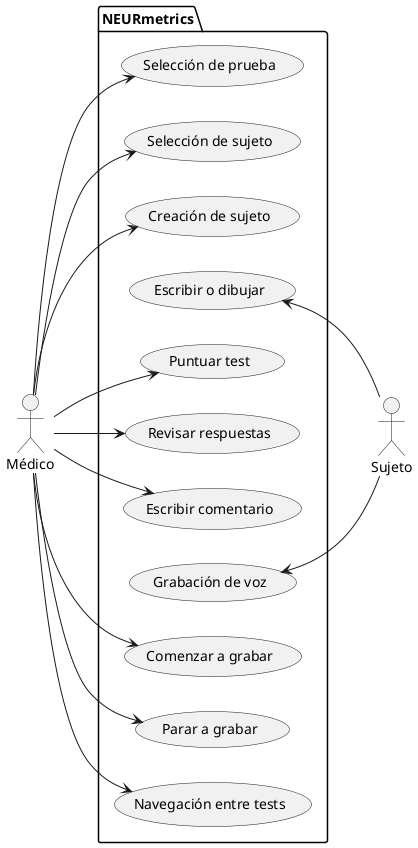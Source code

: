 @startuml
'https://plantuml.com/use-case-diagram

left to right direction

package NEURmetrics {
usecase (Selección de prueba) as sp
usecase (Selección de sujeto) as ss
usecase (Creación de sujeto) as cs
usecase (Escribir o dibujar) as ed
usecase (Puntuar test) as pt
usecase (Revisar respuestas) as rr
usecase (Escribir comentario) as ec
usecase (Grabación de voz) as gv
usecase (Comenzar a grabar) as cg
usecase (Parar a grabar) as pg
usecase (Navegación entre tests) as nt
}

Médico --> sp
Médico --> ss
Médico --> cs
Médico --> pt
Médico --> cg
Médico --> pg
Médico --> ec
Médico --> nt
Médico --> rr

ed <-- Sujeto
gv <-- Sujeto




@enduml